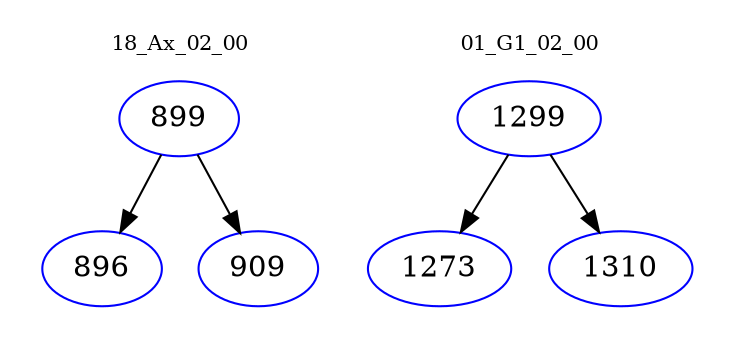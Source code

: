 digraph{
subgraph cluster_0 {
color = white
label = "18_Ax_02_00";
fontsize=10;
T0_899 [label="899", color="blue"]
T0_899 -> T0_896 [color="black"]
T0_896 [label="896", color="blue"]
T0_899 -> T0_909 [color="black"]
T0_909 [label="909", color="blue"]
}
subgraph cluster_1 {
color = white
label = "01_G1_02_00";
fontsize=10;
T1_1299 [label="1299", color="blue"]
T1_1299 -> T1_1273 [color="black"]
T1_1273 [label="1273", color="blue"]
T1_1299 -> T1_1310 [color="black"]
T1_1310 [label="1310", color="blue"]
}
}
